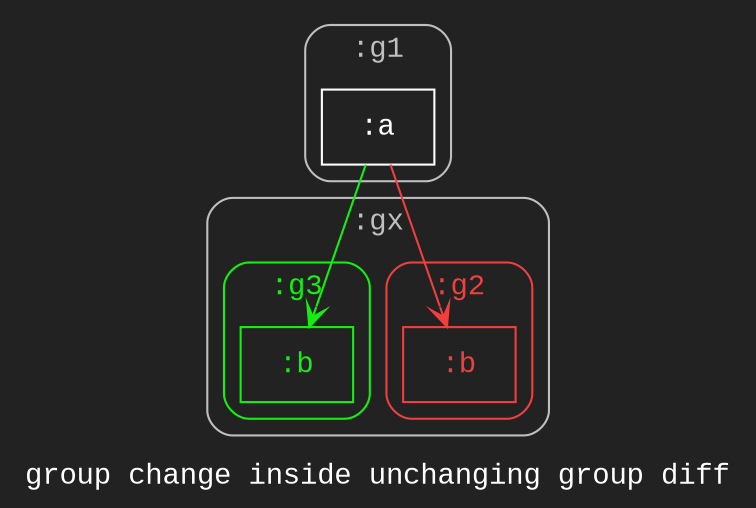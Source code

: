 digraph D {
    tooltip="group change inside unchanging group diff";
    label="group change inside unchanging group diff";
    bgcolor="#222222";
    fontcolor="#ffffff";
    fontname="Courier New";
    
    subgraph cluster_node1 { /* :g1 */
        label=":g1";
        style="rounded";
        fontname="Courier New";
        color="#bfbfbf";
        fontcolor="#bfbfbf";
        tooltip=":g1";
        
        node2 [color="#ffffff",fontcolor="#ffffff",fontname="Courier New",shape="rectangle",tooltip=":g1:a",label=":a"]
    }
    
    subgraph cluster_node3 { /* :gx */
        label=":gx";
        style="rounded";
        fontname="Courier New";
        color="#bfbfbf";
        fontcolor="#bfbfbf";
        tooltip=":gx";
        
        subgraph cluster_node4 { /* :g2 */
            label=":g2";
            style="rounded";
            fontname="Courier New";
            color="#ef3f3f";
            fontcolor="#ef3f3f";
            tooltip=":gx:g2";
            
            node5 [color="#ef3f3f",fontcolor="#ef3f3f",fontname="Courier New",shape="rectangle",tooltip=":gx:g2:b",label=":b"]
        }
        subgraph cluster_node6 { /* :g3 */
            label=":g3";
            style="rounded";
            fontname="Courier New";
            color="#15ef10";
            fontcolor="#15ef10";
            tooltip=":gx:g3";
            
            node7 [color="#15ef10",fontcolor="#15ef10",fontname="Courier New",shape="rectangle",tooltip=":gx:g3:b",label=":b"]
        }
    }
    
    node2 -> node5 [arrowhead="vee",color="#ef3f3f",tooltip=":g1:a\n   ->\n:gx:g2:b",]
    node2 -> node7 [arrowhead="vee",color="#15ef10",tooltip=":g1:a\n   ->\n:gx:g3:b",]
}
